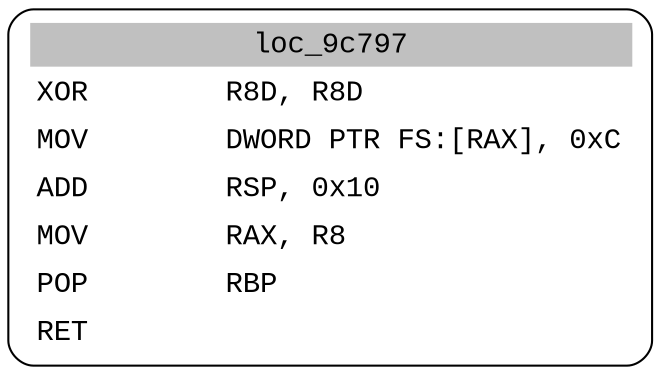 digraph asm_graph {
1941 [
shape="Mrecord" fontname="Courier New"label =<<table border="0" cellborder="0" cellpadding="3"><tr><td align="center" colspan="2" bgcolor="grey">loc_9c797</td></tr><tr><td align="left">XOR        R8D, R8D</td></tr><tr><td align="left">MOV        DWORD PTR FS:[RAX], 0xC</td></tr><tr><td align="left">ADD        RSP, 0x10</td></tr><tr><td align="left">MOV        RAX, R8</td></tr><tr><td align="left">POP        RBP</td></tr><tr><td align="left">RET        </td></tr></table>> ];
}